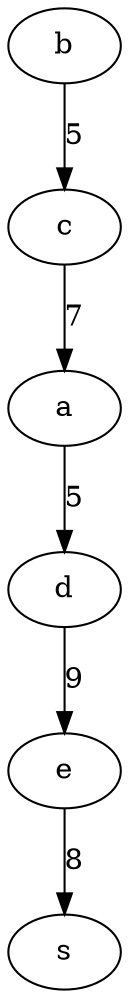 strict digraph {
 a->d[label = "5",weight="5"];
 b->c[label = "5",weight="5"];
 c->a[label = "7",weight="7"];
 d->e[label = "9",weight="9"];
 e->s[label = "8",weight="8"];
 }